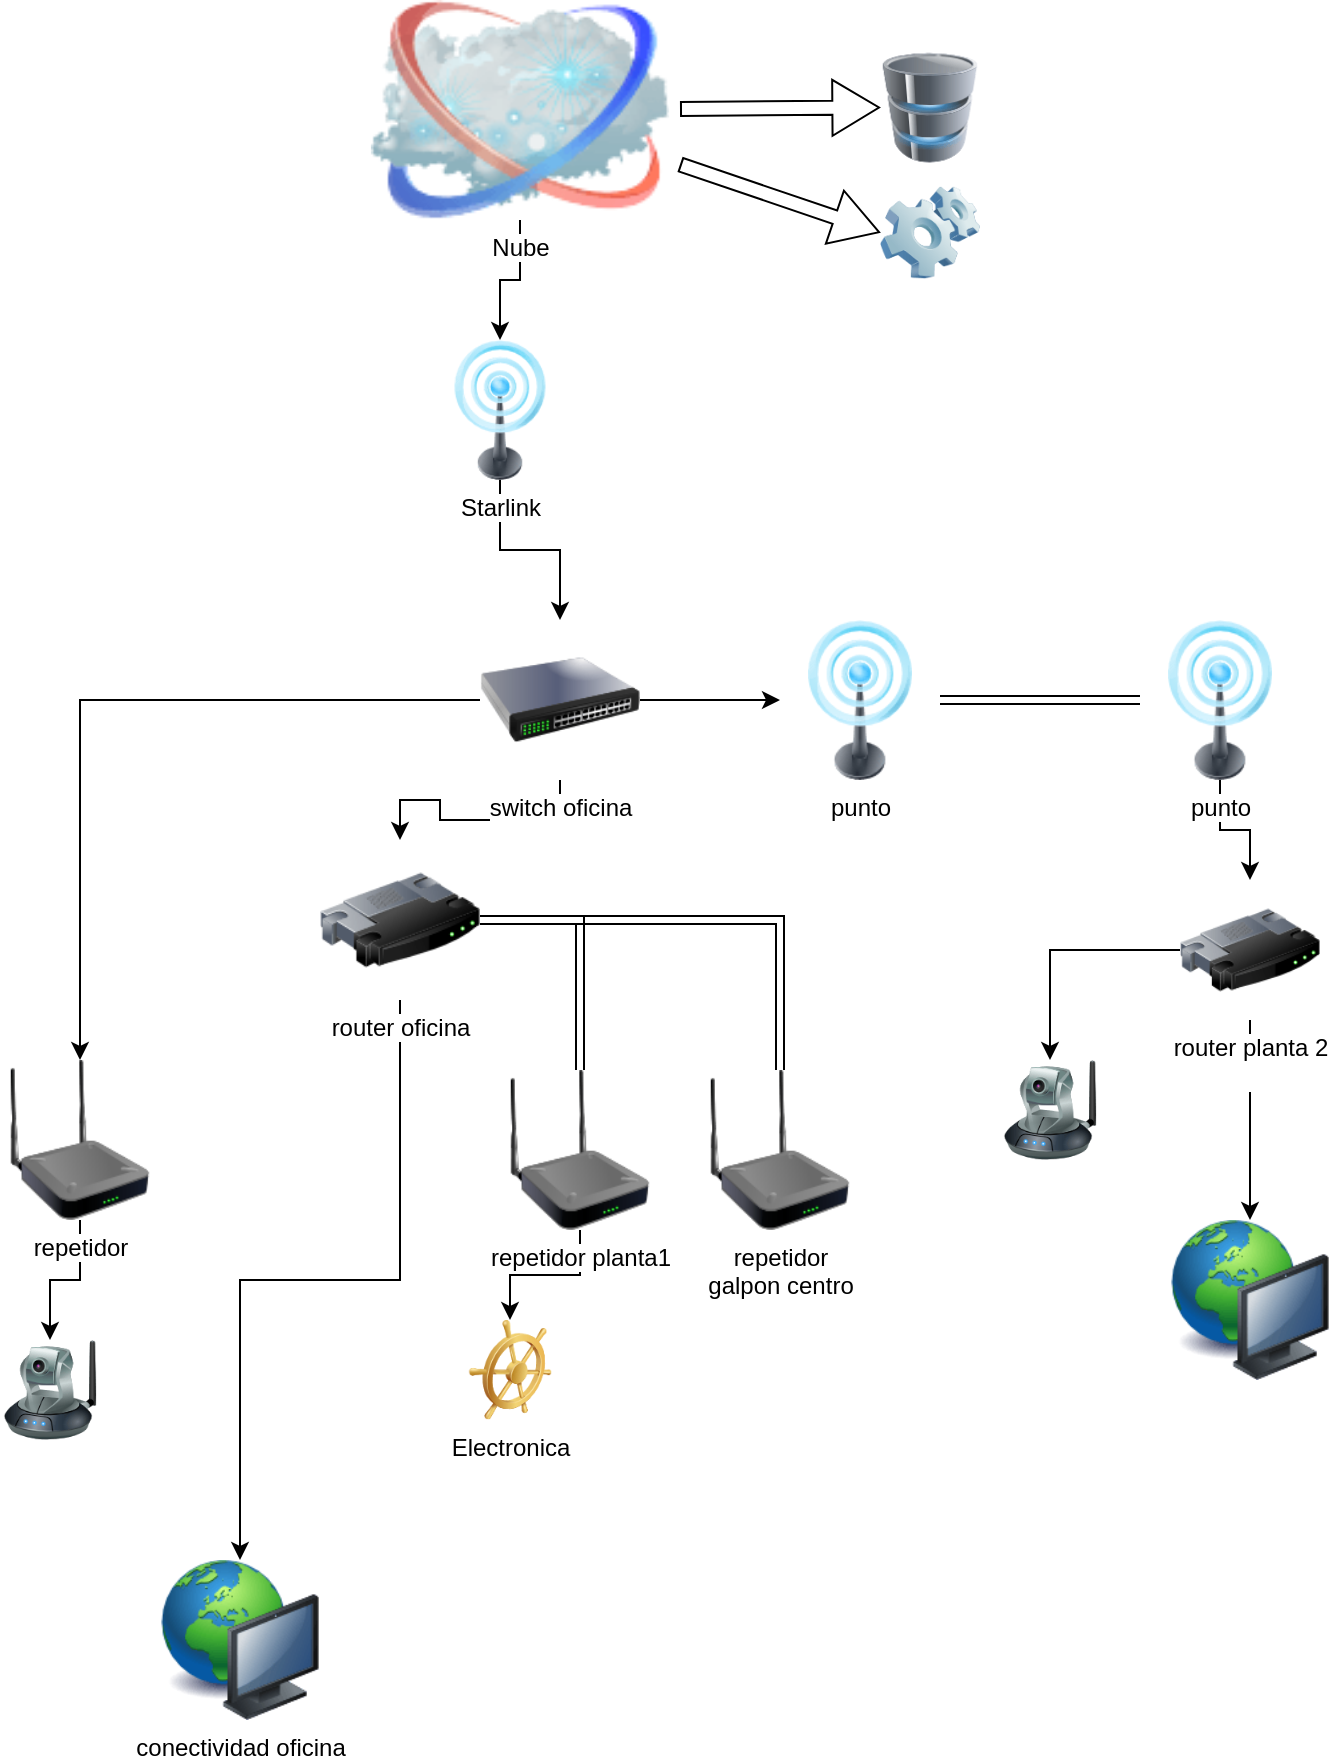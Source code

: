 <mxfile version="28.1.2">
  <diagram name="Página-1" id="d37o_2avaN0PcqjpAYrF">
    <mxGraphModel dx="872" dy="531" grid="1" gridSize="10" guides="1" tooltips="1" connect="1" arrows="1" fold="1" page="1" pageScale="1" pageWidth="827" pageHeight="1169" math="0" shadow="0">
      <root>
        <mxCell id="0" />
        <mxCell id="1" parent="0" />
        <mxCell id="0iMmQxnGmx084FuklWd5-11" value="" style="edgeStyle=orthogonalEdgeStyle;rounded=0;orthogonalLoop=1;jettySize=auto;html=1;" edge="1" parent="1" source="0iMmQxnGmx084FuklWd5-2" target="0iMmQxnGmx084FuklWd5-9">
          <mxGeometry relative="1" as="geometry" />
        </mxCell>
        <mxCell id="0iMmQxnGmx084FuklWd5-2" value="Nube" style="image;html=1;image=img/lib/clip_art/networking/Cloud_128x128.png" vertex="1" parent="1">
          <mxGeometry x="330" y="10" width="160" height="110" as="geometry" />
        </mxCell>
        <mxCell id="0iMmQxnGmx084FuklWd5-3" value="" style="image;html=1;image=img/lib/clip_art/computers/Database_128x128.png" vertex="1" parent="1">
          <mxGeometry x="590" y="36.25" width="50" height="55" as="geometry" />
        </mxCell>
        <mxCell id="0iMmQxnGmx084FuklWd5-4" value="" style="shape=flexArrow;endArrow=classic;html=1;rounded=0;width=7;endSize=7.44;entryX=0;entryY=0.5;entryDx=0;entryDy=0;" edge="1" parent="1" source="0iMmQxnGmx084FuklWd5-2" target="0iMmQxnGmx084FuklWd5-3">
          <mxGeometry width="50" height="50" relative="1" as="geometry">
            <mxPoint x="490" y="75" as="sourcePoint" />
            <mxPoint x="540" y="25" as="targetPoint" />
          </mxGeometry>
        </mxCell>
        <mxCell id="0iMmQxnGmx084FuklWd5-5" value="" style="image;html=1;image=img/lib/clip_art/computers/Software_128x128.png" vertex="1" parent="1">
          <mxGeometry x="590" y="100" width="50" height="52.5" as="geometry" />
        </mxCell>
        <mxCell id="0iMmQxnGmx084FuklWd5-7" value="" style="shape=flexArrow;endArrow=classic;html=1;rounded=0;width=7;endSize=7.44;entryX=0;entryY=0.5;entryDx=0;entryDy=0;" edge="1" parent="1" source="0iMmQxnGmx084FuklWd5-2" target="0iMmQxnGmx084FuklWd5-5">
          <mxGeometry width="50" height="50" relative="1" as="geometry">
            <mxPoint x="430" y="200" as="sourcePoint" />
            <mxPoint x="530" y="200" as="targetPoint" />
          </mxGeometry>
        </mxCell>
        <mxCell id="0iMmQxnGmx084FuklWd5-37" style="edgeStyle=orthogonalEdgeStyle;rounded=0;orthogonalLoop=1;jettySize=auto;html=1;exitX=1;exitY=0.5;exitDx=0;exitDy=0;" edge="1" parent="1" source="0iMmQxnGmx084FuklWd5-8" target="0iMmQxnGmx084FuklWd5-35">
          <mxGeometry relative="1" as="geometry" />
        </mxCell>
        <mxCell id="0iMmQxnGmx084FuklWd5-40" style="edgeStyle=orthogonalEdgeStyle;rounded=0;orthogonalLoop=1;jettySize=auto;html=1;exitX=0.5;exitY=1;exitDx=0;exitDy=0;" edge="1" parent="1" source="0iMmQxnGmx084FuklWd5-8" target="0iMmQxnGmx084FuklWd5-13">
          <mxGeometry relative="1" as="geometry" />
        </mxCell>
        <mxCell id="0iMmQxnGmx084FuklWd5-41" style="edgeStyle=orthogonalEdgeStyle;rounded=0;orthogonalLoop=1;jettySize=auto;html=1;exitX=0;exitY=0.5;exitDx=0;exitDy=0;" edge="1" parent="1" source="0iMmQxnGmx084FuklWd5-8" target="0iMmQxnGmx084FuklWd5-16">
          <mxGeometry relative="1" as="geometry" />
        </mxCell>
        <mxCell id="0iMmQxnGmx084FuklWd5-8" value="switch oficina" style="image;html=1;image=img/lib/clip_art/networking/Switch_128x128.png" vertex="1" parent="1">
          <mxGeometry x="390" y="320" width="80" height="80" as="geometry" />
        </mxCell>
        <mxCell id="0iMmQxnGmx084FuklWd5-12" style="edgeStyle=orthogonalEdgeStyle;rounded=0;orthogonalLoop=1;jettySize=auto;html=1;" edge="1" parent="1" source="0iMmQxnGmx084FuklWd5-9" target="0iMmQxnGmx084FuklWd5-8">
          <mxGeometry relative="1" as="geometry" />
        </mxCell>
        <mxCell id="0iMmQxnGmx084FuklWd5-9" value="Starlink" style="image;html=1;image=img/lib/clip_art/telecommunication/Signal_tower_on_128x128.png" vertex="1" parent="1">
          <mxGeometry x="360" y="180" width="80" height="70" as="geometry" />
        </mxCell>
        <mxCell id="0iMmQxnGmx084FuklWd5-10" style="edgeStyle=orthogonalEdgeStyle;rounded=0;orthogonalLoop=1;jettySize=auto;html=1;exitX=0.5;exitY=1;exitDx=0;exitDy=0;" edge="1" parent="1" source="0iMmQxnGmx084FuklWd5-9" target="0iMmQxnGmx084FuklWd5-9">
          <mxGeometry relative="1" as="geometry" />
        </mxCell>
        <mxCell id="0iMmQxnGmx084FuklWd5-28" style="edgeStyle=orthogonalEdgeStyle;rounded=0;orthogonalLoop=1;jettySize=auto;html=1;entryX=0.5;entryY=0;entryDx=0;entryDy=0;shape=link;" edge="1" parent="1" source="0iMmQxnGmx084FuklWd5-13" target="0iMmQxnGmx084FuklWd5-18">
          <mxGeometry relative="1" as="geometry" />
        </mxCell>
        <mxCell id="0iMmQxnGmx084FuklWd5-29" style="edgeStyle=orthogonalEdgeStyle;rounded=0;orthogonalLoop=1;jettySize=auto;html=1;shape=link;" edge="1" parent="1" source="0iMmQxnGmx084FuklWd5-13" target="0iMmQxnGmx084FuklWd5-20">
          <mxGeometry relative="1" as="geometry" />
        </mxCell>
        <mxCell id="0iMmQxnGmx084FuklWd5-34" style="edgeStyle=orthogonalEdgeStyle;rounded=0;orthogonalLoop=1;jettySize=auto;html=1;entryX=0.5;entryY=0;entryDx=0;entryDy=0;" edge="1" parent="1" source="0iMmQxnGmx084FuklWd5-13" target="0iMmQxnGmx084FuklWd5-33">
          <mxGeometry relative="1" as="geometry" />
        </mxCell>
        <mxCell id="0iMmQxnGmx084FuklWd5-13" value="router oficina" style="image;html=1;image=img/lib/clip_art/networking/Router_128x128.png" vertex="1" parent="1">
          <mxGeometry x="310" y="430" width="80" height="80" as="geometry" />
        </mxCell>
        <mxCell id="0iMmQxnGmx084FuklWd5-43" style="edgeStyle=orthogonalEdgeStyle;rounded=0;orthogonalLoop=1;jettySize=auto;html=1;entryX=0.5;entryY=0;entryDx=0;entryDy=0;" edge="1" parent="1" source="0iMmQxnGmx084FuklWd5-15" target="0iMmQxnGmx084FuklWd5-42">
          <mxGeometry relative="1" as="geometry" />
        </mxCell>
        <mxCell id="0iMmQxnGmx084FuklWd5-45" style="edgeStyle=orthogonalEdgeStyle;rounded=0;orthogonalLoop=1;jettySize=auto;html=1;" edge="1" parent="1" source="0iMmQxnGmx084FuklWd5-15" target="0iMmQxnGmx084FuklWd5-44">
          <mxGeometry relative="1" as="geometry" />
        </mxCell>
        <mxCell id="0iMmQxnGmx084FuklWd5-15" value="router planta 2&lt;div&gt;&lt;br&gt;&lt;/div&gt;" style="image;html=1;image=img/lib/clip_art/networking/Router_128x128.png" vertex="1" parent="1">
          <mxGeometry x="740" y="450" width="70" height="70" as="geometry" />
        </mxCell>
        <mxCell id="0iMmQxnGmx084FuklWd5-24" value="" style="edgeStyle=orthogonalEdgeStyle;rounded=0;orthogonalLoop=1;jettySize=auto;html=1;" edge="1" parent="1" source="0iMmQxnGmx084FuklWd5-16" target="0iMmQxnGmx084FuklWd5-23">
          <mxGeometry relative="1" as="geometry" />
        </mxCell>
        <mxCell id="0iMmQxnGmx084FuklWd5-16" value="repetidor" style="image;html=1;image=img/lib/clip_art/networking/Repeater_128x128.png" vertex="1" parent="1">
          <mxGeometry x="150" y="540" width="80" height="80" as="geometry" />
        </mxCell>
        <mxCell id="0iMmQxnGmx084FuklWd5-26" style="edgeStyle=orthogonalEdgeStyle;rounded=0;orthogonalLoop=1;jettySize=auto;html=1;" edge="1" parent="1" source="0iMmQxnGmx084FuklWd5-18" target="0iMmQxnGmx084FuklWd5-25">
          <mxGeometry relative="1" as="geometry" />
        </mxCell>
        <mxCell id="0iMmQxnGmx084FuklWd5-18" value="repetidor planta1" style="image;html=1;image=img/lib/clip_art/networking/Repeater_128x128.png" vertex="1" parent="1">
          <mxGeometry x="400" y="545" width="80" height="80" as="geometry" />
        </mxCell>
        <mxCell id="0iMmQxnGmx084FuklWd5-20" value="repetidor&lt;br&gt;galpon centro" style="image;html=1;image=img/lib/clip_art/networking/Repeater_128x128.png" vertex="1" parent="1">
          <mxGeometry x="500" y="545" width="80" height="80" as="geometry" />
        </mxCell>
        <mxCell id="0iMmQxnGmx084FuklWd5-23" value="" style="image;html=1;image=img/lib/clip_art/networking/Ip_Camera_128x128.png" vertex="1" parent="1">
          <mxGeometry x="150" y="680" width="50" height="50" as="geometry" />
        </mxCell>
        <mxCell id="0iMmQxnGmx084FuklWd5-25" value="Electronica" style="image;html=1;image=img/lib/clip_art/general/Ships_Wheel_128x128.png" vertex="1" parent="1">
          <mxGeometry x="380" y="670" width="50" height="50" as="geometry" />
        </mxCell>
        <mxCell id="0iMmQxnGmx084FuklWd5-33" value="conectividad oficina" style="image;html=1;image=img/lib/clip_art/computers/Network_128x128.png" vertex="1" parent="1">
          <mxGeometry x="230" y="790" width="80" height="80" as="geometry" />
        </mxCell>
        <mxCell id="0iMmQxnGmx084FuklWd5-39" style="edgeStyle=orthogonalEdgeStyle;rounded=0;orthogonalLoop=1;jettySize=auto;html=1;shape=link;" edge="1" parent="1" source="0iMmQxnGmx084FuklWd5-35" target="0iMmQxnGmx084FuklWd5-36">
          <mxGeometry relative="1" as="geometry" />
        </mxCell>
        <mxCell id="0iMmQxnGmx084FuklWd5-35" value="punto" style="image;html=1;image=img/lib/clip_art/telecommunication/Signal_tower_on_128x128.png" vertex="1" parent="1">
          <mxGeometry x="540" y="320" width="80" height="80" as="geometry" />
        </mxCell>
        <mxCell id="0iMmQxnGmx084FuklWd5-38" style="edgeStyle=orthogonalEdgeStyle;rounded=0;orthogonalLoop=1;jettySize=auto;html=1;exitX=0.5;exitY=1;exitDx=0;exitDy=0;" edge="1" parent="1" source="0iMmQxnGmx084FuklWd5-36" target="0iMmQxnGmx084FuklWd5-15">
          <mxGeometry relative="1" as="geometry" />
        </mxCell>
        <mxCell id="0iMmQxnGmx084FuklWd5-36" value="punto" style="image;html=1;image=img/lib/clip_art/telecommunication/Signal_tower_on_128x128.png" vertex="1" parent="1">
          <mxGeometry x="720" y="320" width="80" height="80" as="geometry" />
        </mxCell>
        <mxCell id="0iMmQxnGmx084FuklWd5-42" value="" style="image;html=1;image=img/lib/clip_art/computers/Network_128x128.png" vertex="1" parent="1">
          <mxGeometry x="735" y="620" width="80" height="80" as="geometry" />
        </mxCell>
        <mxCell id="0iMmQxnGmx084FuklWd5-44" value="" style="image;html=1;image=img/lib/clip_art/networking/Ip_Camera_128x128.png" vertex="1" parent="1">
          <mxGeometry x="650" y="540" width="50" height="50" as="geometry" />
        </mxCell>
      </root>
    </mxGraphModel>
  </diagram>
</mxfile>
